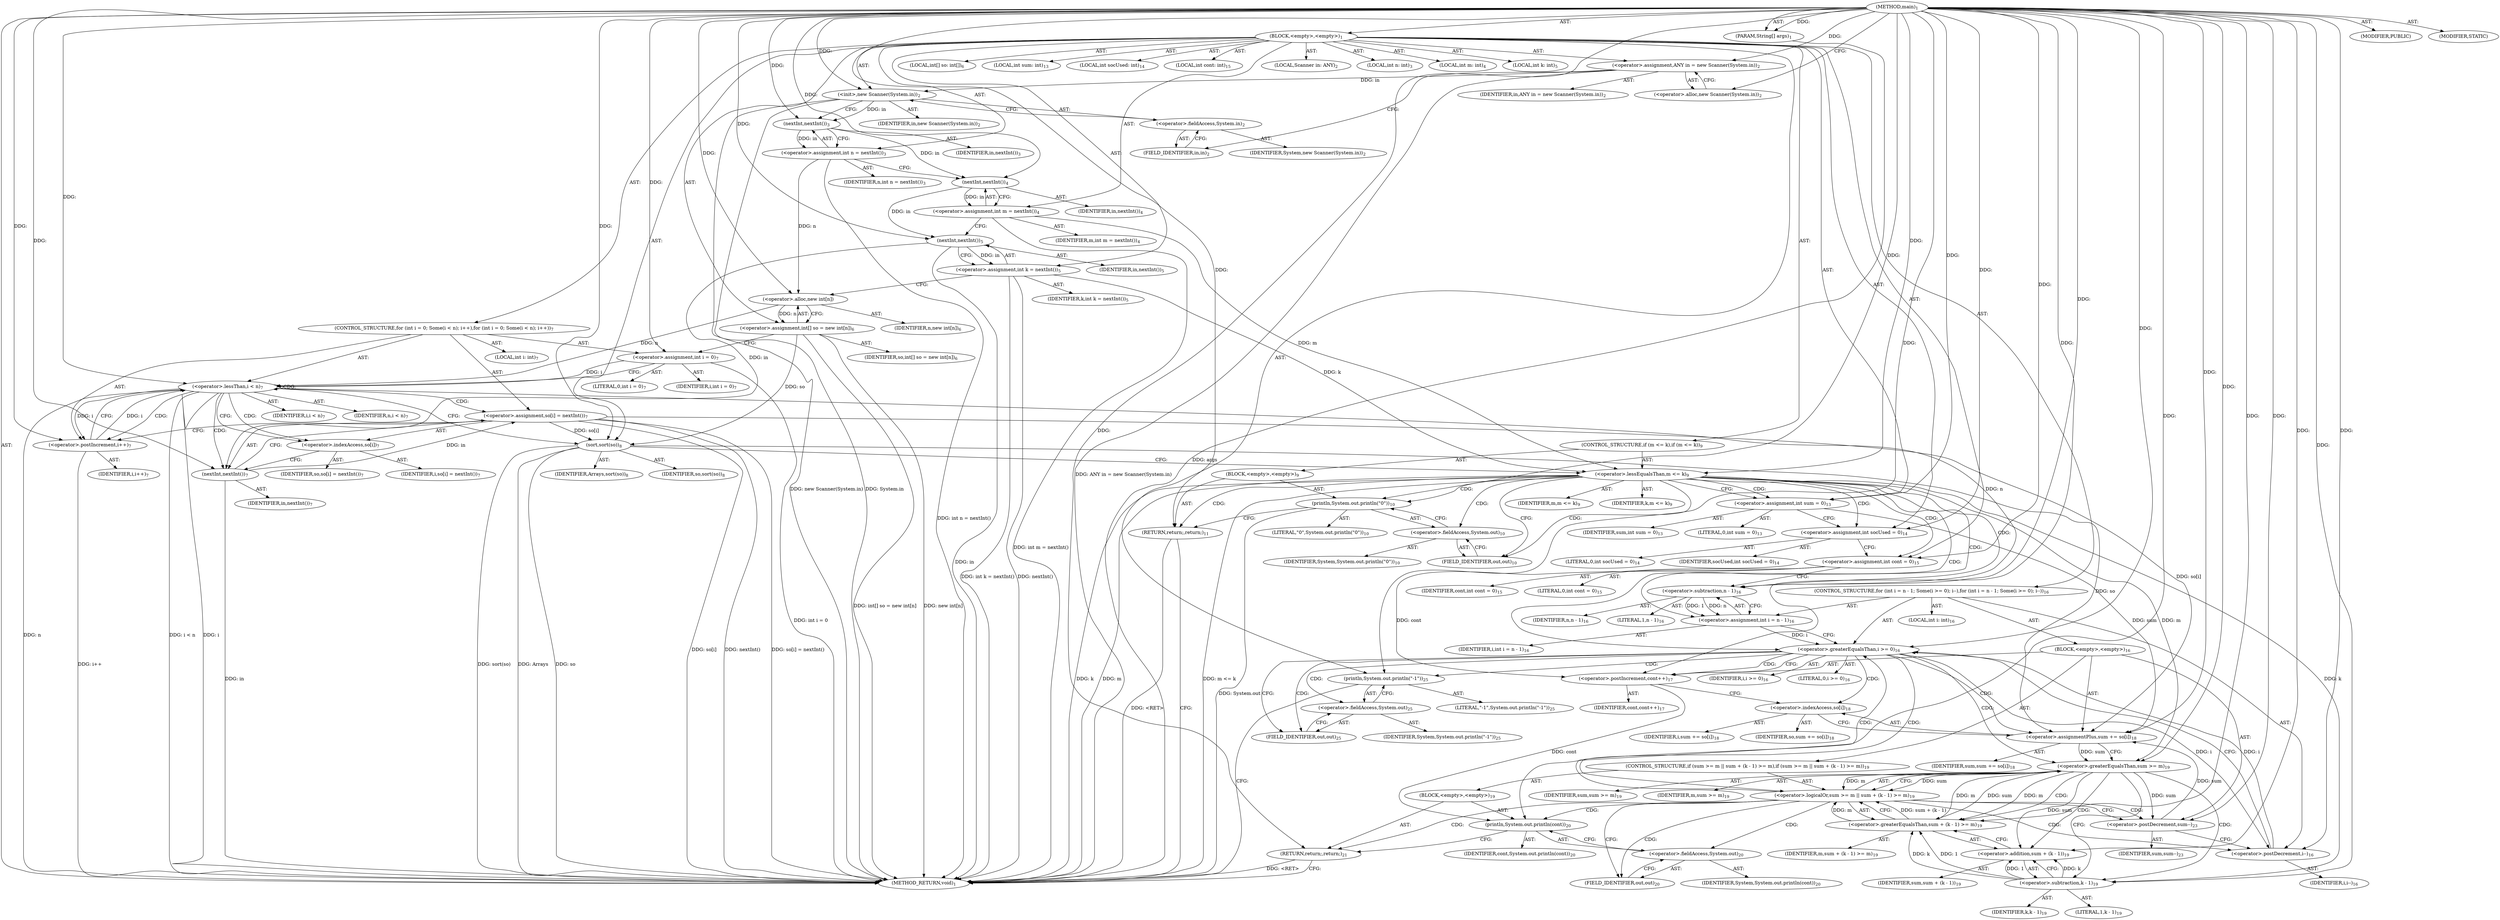 digraph "main" {  
"19" [label = <(METHOD,main)<SUB>1</SUB>> ]
"20" [label = <(PARAM,String[] args)<SUB>1</SUB>> ]
"21" [label = <(BLOCK,&lt;empty&gt;,&lt;empty&gt;)<SUB>1</SUB>> ]
"4" [label = <(LOCAL,Scanner in: ANY)<SUB>2</SUB>> ]
"22" [label = <(&lt;operator&gt;.assignment,ANY in = new Scanner(System.in))<SUB>2</SUB>> ]
"23" [label = <(IDENTIFIER,in,ANY in = new Scanner(System.in))<SUB>2</SUB>> ]
"24" [label = <(&lt;operator&gt;.alloc,new Scanner(System.in))<SUB>2</SUB>> ]
"25" [label = <(&lt;init&gt;,new Scanner(System.in))<SUB>2</SUB>> ]
"3" [label = <(IDENTIFIER,in,new Scanner(System.in))<SUB>2</SUB>> ]
"26" [label = <(&lt;operator&gt;.fieldAccess,System.in)<SUB>2</SUB>> ]
"27" [label = <(IDENTIFIER,System,new Scanner(System.in))<SUB>2</SUB>> ]
"28" [label = <(FIELD_IDENTIFIER,in,in)<SUB>2</SUB>> ]
"29" [label = <(LOCAL,int n: int)<SUB>3</SUB>> ]
"30" [label = <(&lt;operator&gt;.assignment,int n = nextInt())<SUB>3</SUB>> ]
"31" [label = <(IDENTIFIER,n,int n = nextInt())<SUB>3</SUB>> ]
"32" [label = <(nextInt,nextInt())<SUB>3</SUB>> ]
"33" [label = <(IDENTIFIER,in,nextInt())<SUB>3</SUB>> ]
"34" [label = <(LOCAL,int m: int)<SUB>4</SUB>> ]
"35" [label = <(&lt;operator&gt;.assignment,int m = nextInt())<SUB>4</SUB>> ]
"36" [label = <(IDENTIFIER,m,int m = nextInt())<SUB>4</SUB>> ]
"37" [label = <(nextInt,nextInt())<SUB>4</SUB>> ]
"38" [label = <(IDENTIFIER,in,nextInt())<SUB>4</SUB>> ]
"39" [label = <(LOCAL,int k: int)<SUB>5</SUB>> ]
"40" [label = <(&lt;operator&gt;.assignment,int k = nextInt())<SUB>5</SUB>> ]
"41" [label = <(IDENTIFIER,k,int k = nextInt())<SUB>5</SUB>> ]
"42" [label = <(nextInt,nextInt())<SUB>5</SUB>> ]
"43" [label = <(IDENTIFIER,in,nextInt())<SUB>5</SUB>> ]
"44" [label = <(LOCAL,int[] so: int[])<SUB>6</SUB>> ]
"45" [label = <(&lt;operator&gt;.assignment,int[] so = new int[n])<SUB>6</SUB>> ]
"46" [label = <(IDENTIFIER,so,int[] so = new int[n])<SUB>6</SUB>> ]
"47" [label = <(&lt;operator&gt;.alloc,new int[n])> ]
"48" [label = <(IDENTIFIER,n,new int[n])<SUB>6</SUB>> ]
"49" [label = <(CONTROL_STRUCTURE,for (int i = 0; Some(i &lt; n); i++),for (int i = 0; Some(i &lt; n); i++))<SUB>7</SUB>> ]
"50" [label = <(LOCAL,int i: int)<SUB>7</SUB>> ]
"51" [label = <(&lt;operator&gt;.assignment,int i = 0)<SUB>7</SUB>> ]
"52" [label = <(IDENTIFIER,i,int i = 0)<SUB>7</SUB>> ]
"53" [label = <(LITERAL,0,int i = 0)<SUB>7</SUB>> ]
"54" [label = <(&lt;operator&gt;.lessThan,i &lt; n)<SUB>7</SUB>> ]
"55" [label = <(IDENTIFIER,i,i &lt; n)<SUB>7</SUB>> ]
"56" [label = <(IDENTIFIER,n,i &lt; n)<SUB>7</SUB>> ]
"57" [label = <(&lt;operator&gt;.postIncrement,i++)<SUB>7</SUB>> ]
"58" [label = <(IDENTIFIER,i,i++)<SUB>7</SUB>> ]
"59" [label = <(&lt;operator&gt;.assignment,so[i] = nextInt())<SUB>7</SUB>> ]
"60" [label = <(&lt;operator&gt;.indexAccess,so[i])<SUB>7</SUB>> ]
"61" [label = <(IDENTIFIER,so,so[i] = nextInt())<SUB>7</SUB>> ]
"62" [label = <(IDENTIFIER,i,so[i] = nextInt())<SUB>7</SUB>> ]
"63" [label = <(nextInt,nextInt())<SUB>7</SUB>> ]
"64" [label = <(IDENTIFIER,in,nextInt())<SUB>7</SUB>> ]
"65" [label = <(sort,sort(so))<SUB>8</SUB>> ]
"66" [label = <(IDENTIFIER,Arrays,sort(so))<SUB>8</SUB>> ]
"67" [label = <(IDENTIFIER,so,sort(so))<SUB>8</SUB>> ]
"68" [label = <(CONTROL_STRUCTURE,if (m &lt;= k),if (m &lt;= k))<SUB>9</SUB>> ]
"69" [label = <(&lt;operator&gt;.lessEqualsThan,m &lt;= k)<SUB>9</SUB>> ]
"70" [label = <(IDENTIFIER,m,m &lt;= k)<SUB>9</SUB>> ]
"71" [label = <(IDENTIFIER,k,m &lt;= k)<SUB>9</SUB>> ]
"72" [label = <(BLOCK,&lt;empty&gt;,&lt;empty&gt;)<SUB>9</SUB>> ]
"73" [label = <(println,System.out.println(&quot;0&quot;))<SUB>10</SUB>> ]
"74" [label = <(&lt;operator&gt;.fieldAccess,System.out)<SUB>10</SUB>> ]
"75" [label = <(IDENTIFIER,System,System.out.println(&quot;0&quot;))<SUB>10</SUB>> ]
"76" [label = <(FIELD_IDENTIFIER,out,out)<SUB>10</SUB>> ]
"77" [label = <(LITERAL,&quot;0&quot;,System.out.println(&quot;0&quot;))<SUB>10</SUB>> ]
"78" [label = <(RETURN,return;,return;)<SUB>11</SUB>> ]
"79" [label = <(LOCAL,int sum: int)<SUB>13</SUB>> ]
"80" [label = <(&lt;operator&gt;.assignment,int sum = 0)<SUB>13</SUB>> ]
"81" [label = <(IDENTIFIER,sum,int sum = 0)<SUB>13</SUB>> ]
"82" [label = <(LITERAL,0,int sum = 0)<SUB>13</SUB>> ]
"83" [label = <(LOCAL,int socUsed: int)<SUB>14</SUB>> ]
"84" [label = <(&lt;operator&gt;.assignment,int socUsed = 0)<SUB>14</SUB>> ]
"85" [label = <(IDENTIFIER,socUsed,int socUsed = 0)<SUB>14</SUB>> ]
"86" [label = <(LITERAL,0,int socUsed = 0)<SUB>14</SUB>> ]
"87" [label = <(LOCAL,int cont: int)<SUB>15</SUB>> ]
"88" [label = <(&lt;operator&gt;.assignment,int cont = 0)<SUB>15</SUB>> ]
"89" [label = <(IDENTIFIER,cont,int cont = 0)<SUB>15</SUB>> ]
"90" [label = <(LITERAL,0,int cont = 0)<SUB>15</SUB>> ]
"91" [label = <(CONTROL_STRUCTURE,for (int i = n - 1; Some(i &gt;= 0); i--),for (int i = n - 1; Some(i &gt;= 0); i--))<SUB>16</SUB>> ]
"92" [label = <(LOCAL,int i: int)<SUB>16</SUB>> ]
"93" [label = <(&lt;operator&gt;.assignment,int i = n - 1)<SUB>16</SUB>> ]
"94" [label = <(IDENTIFIER,i,int i = n - 1)<SUB>16</SUB>> ]
"95" [label = <(&lt;operator&gt;.subtraction,n - 1)<SUB>16</SUB>> ]
"96" [label = <(IDENTIFIER,n,n - 1)<SUB>16</SUB>> ]
"97" [label = <(LITERAL,1,n - 1)<SUB>16</SUB>> ]
"98" [label = <(&lt;operator&gt;.greaterEqualsThan,i &gt;= 0)<SUB>16</SUB>> ]
"99" [label = <(IDENTIFIER,i,i &gt;= 0)<SUB>16</SUB>> ]
"100" [label = <(LITERAL,0,i &gt;= 0)<SUB>16</SUB>> ]
"101" [label = <(&lt;operator&gt;.postDecrement,i--)<SUB>16</SUB>> ]
"102" [label = <(IDENTIFIER,i,i--)<SUB>16</SUB>> ]
"103" [label = <(BLOCK,&lt;empty&gt;,&lt;empty&gt;)<SUB>16</SUB>> ]
"104" [label = <(&lt;operator&gt;.postIncrement,cont++)<SUB>17</SUB>> ]
"105" [label = <(IDENTIFIER,cont,cont++)<SUB>17</SUB>> ]
"106" [label = <(&lt;operator&gt;.assignmentPlus,sum += so[i])<SUB>18</SUB>> ]
"107" [label = <(IDENTIFIER,sum,sum += so[i])<SUB>18</SUB>> ]
"108" [label = <(&lt;operator&gt;.indexAccess,so[i])<SUB>18</SUB>> ]
"109" [label = <(IDENTIFIER,so,sum += so[i])<SUB>18</SUB>> ]
"110" [label = <(IDENTIFIER,i,sum += so[i])<SUB>18</SUB>> ]
"111" [label = <(CONTROL_STRUCTURE,if (sum &gt;= m || sum + (k - 1) &gt;= m),if (sum &gt;= m || sum + (k - 1) &gt;= m))<SUB>19</SUB>> ]
"112" [label = <(&lt;operator&gt;.logicalOr,sum &gt;= m || sum + (k - 1) &gt;= m)<SUB>19</SUB>> ]
"113" [label = <(&lt;operator&gt;.greaterEqualsThan,sum &gt;= m)<SUB>19</SUB>> ]
"114" [label = <(IDENTIFIER,sum,sum &gt;= m)<SUB>19</SUB>> ]
"115" [label = <(IDENTIFIER,m,sum &gt;= m)<SUB>19</SUB>> ]
"116" [label = <(&lt;operator&gt;.greaterEqualsThan,sum + (k - 1) &gt;= m)<SUB>19</SUB>> ]
"117" [label = <(&lt;operator&gt;.addition,sum + (k - 1))<SUB>19</SUB>> ]
"118" [label = <(IDENTIFIER,sum,sum + (k - 1))<SUB>19</SUB>> ]
"119" [label = <(&lt;operator&gt;.subtraction,k - 1)<SUB>19</SUB>> ]
"120" [label = <(IDENTIFIER,k,k - 1)<SUB>19</SUB>> ]
"121" [label = <(LITERAL,1,k - 1)<SUB>19</SUB>> ]
"122" [label = <(IDENTIFIER,m,sum + (k - 1) &gt;= m)<SUB>19</SUB>> ]
"123" [label = <(BLOCK,&lt;empty&gt;,&lt;empty&gt;)<SUB>19</SUB>> ]
"124" [label = <(println,System.out.println(cont))<SUB>20</SUB>> ]
"125" [label = <(&lt;operator&gt;.fieldAccess,System.out)<SUB>20</SUB>> ]
"126" [label = <(IDENTIFIER,System,System.out.println(cont))<SUB>20</SUB>> ]
"127" [label = <(FIELD_IDENTIFIER,out,out)<SUB>20</SUB>> ]
"128" [label = <(IDENTIFIER,cont,System.out.println(cont))<SUB>20</SUB>> ]
"129" [label = <(RETURN,return;,return;)<SUB>21</SUB>> ]
"130" [label = <(&lt;operator&gt;.postDecrement,sum--)<SUB>23</SUB>> ]
"131" [label = <(IDENTIFIER,sum,sum--)<SUB>23</SUB>> ]
"132" [label = <(println,System.out.println(&quot;-1&quot;))<SUB>25</SUB>> ]
"133" [label = <(&lt;operator&gt;.fieldAccess,System.out)<SUB>25</SUB>> ]
"134" [label = <(IDENTIFIER,System,System.out.println(&quot;-1&quot;))<SUB>25</SUB>> ]
"135" [label = <(FIELD_IDENTIFIER,out,out)<SUB>25</SUB>> ]
"136" [label = <(LITERAL,&quot;-1&quot;,System.out.println(&quot;-1&quot;))<SUB>25</SUB>> ]
"137" [label = <(MODIFIER,PUBLIC)> ]
"138" [label = <(MODIFIER,STATIC)> ]
"139" [label = <(METHOD_RETURN,void)<SUB>1</SUB>> ]
  "19" -> "20"  [ label = "AST: "] 
  "19" -> "21"  [ label = "AST: "] 
  "19" -> "137"  [ label = "AST: "] 
  "19" -> "138"  [ label = "AST: "] 
  "19" -> "139"  [ label = "AST: "] 
  "21" -> "4"  [ label = "AST: "] 
  "21" -> "22"  [ label = "AST: "] 
  "21" -> "25"  [ label = "AST: "] 
  "21" -> "29"  [ label = "AST: "] 
  "21" -> "30"  [ label = "AST: "] 
  "21" -> "34"  [ label = "AST: "] 
  "21" -> "35"  [ label = "AST: "] 
  "21" -> "39"  [ label = "AST: "] 
  "21" -> "40"  [ label = "AST: "] 
  "21" -> "44"  [ label = "AST: "] 
  "21" -> "45"  [ label = "AST: "] 
  "21" -> "49"  [ label = "AST: "] 
  "21" -> "65"  [ label = "AST: "] 
  "21" -> "68"  [ label = "AST: "] 
  "21" -> "79"  [ label = "AST: "] 
  "21" -> "80"  [ label = "AST: "] 
  "21" -> "83"  [ label = "AST: "] 
  "21" -> "84"  [ label = "AST: "] 
  "21" -> "87"  [ label = "AST: "] 
  "21" -> "88"  [ label = "AST: "] 
  "21" -> "91"  [ label = "AST: "] 
  "21" -> "132"  [ label = "AST: "] 
  "22" -> "23"  [ label = "AST: "] 
  "22" -> "24"  [ label = "AST: "] 
  "25" -> "3"  [ label = "AST: "] 
  "25" -> "26"  [ label = "AST: "] 
  "26" -> "27"  [ label = "AST: "] 
  "26" -> "28"  [ label = "AST: "] 
  "30" -> "31"  [ label = "AST: "] 
  "30" -> "32"  [ label = "AST: "] 
  "32" -> "33"  [ label = "AST: "] 
  "35" -> "36"  [ label = "AST: "] 
  "35" -> "37"  [ label = "AST: "] 
  "37" -> "38"  [ label = "AST: "] 
  "40" -> "41"  [ label = "AST: "] 
  "40" -> "42"  [ label = "AST: "] 
  "42" -> "43"  [ label = "AST: "] 
  "45" -> "46"  [ label = "AST: "] 
  "45" -> "47"  [ label = "AST: "] 
  "47" -> "48"  [ label = "AST: "] 
  "49" -> "50"  [ label = "AST: "] 
  "49" -> "51"  [ label = "AST: "] 
  "49" -> "54"  [ label = "AST: "] 
  "49" -> "57"  [ label = "AST: "] 
  "49" -> "59"  [ label = "AST: "] 
  "51" -> "52"  [ label = "AST: "] 
  "51" -> "53"  [ label = "AST: "] 
  "54" -> "55"  [ label = "AST: "] 
  "54" -> "56"  [ label = "AST: "] 
  "57" -> "58"  [ label = "AST: "] 
  "59" -> "60"  [ label = "AST: "] 
  "59" -> "63"  [ label = "AST: "] 
  "60" -> "61"  [ label = "AST: "] 
  "60" -> "62"  [ label = "AST: "] 
  "63" -> "64"  [ label = "AST: "] 
  "65" -> "66"  [ label = "AST: "] 
  "65" -> "67"  [ label = "AST: "] 
  "68" -> "69"  [ label = "AST: "] 
  "68" -> "72"  [ label = "AST: "] 
  "69" -> "70"  [ label = "AST: "] 
  "69" -> "71"  [ label = "AST: "] 
  "72" -> "73"  [ label = "AST: "] 
  "72" -> "78"  [ label = "AST: "] 
  "73" -> "74"  [ label = "AST: "] 
  "73" -> "77"  [ label = "AST: "] 
  "74" -> "75"  [ label = "AST: "] 
  "74" -> "76"  [ label = "AST: "] 
  "80" -> "81"  [ label = "AST: "] 
  "80" -> "82"  [ label = "AST: "] 
  "84" -> "85"  [ label = "AST: "] 
  "84" -> "86"  [ label = "AST: "] 
  "88" -> "89"  [ label = "AST: "] 
  "88" -> "90"  [ label = "AST: "] 
  "91" -> "92"  [ label = "AST: "] 
  "91" -> "93"  [ label = "AST: "] 
  "91" -> "98"  [ label = "AST: "] 
  "91" -> "101"  [ label = "AST: "] 
  "91" -> "103"  [ label = "AST: "] 
  "93" -> "94"  [ label = "AST: "] 
  "93" -> "95"  [ label = "AST: "] 
  "95" -> "96"  [ label = "AST: "] 
  "95" -> "97"  [ label = "AST: "] 
  "98" -> "99"  [ label = "AST: "] 
  "98" -> "100"  [ label = "AST: "] 
  "101" -> "102"  [ label = "AST: "] 
  "103" -> "104"  [ label = "AST: "] 
  "103" -> "106"  [ label = "AST: "] 
  "103" -> "111"  [ label = "AST: "] 
  "103" -> "130"  [ label = "AST: "] 
  "104" -> "105"  [ label = "AST: "] 
  "106" -> "107"  [ label = "AST: "] 
  "106" -> "108"  [ label = "AST: "] 
  "108" -> "109"  [ label = "AST: "] 
  "108" -> "110"  [ label = "AST: "] 
  "111" -> "112"  [ label = "AST: "] 
  "111" -> "123"  [ label = "AST: "] 
  "112" -> "113"  [ label = "AST: "] 
  "112" -> "116"  [ label = "AST: "] 
  "113" -> "114"  [ label = "AST: "] 
  "113" -> "115"  [ label = "AST: "] 
  "116" -> "117"  [ label = "AST: "] 
  "116" -> "122"  [ label = "AST: "] 
  "117" -> "118"  [ label = "AST: "] 
  "117" -> "119"  [ label = "AST: "] 
  "119" -> "120"  [ label = "AST: "] 
  "119" -> "121"  [ label = "AST: "] 
  "123" -> "124"  [ label = "AST: "] 
  "123" -> "129"  [ label = "AST: "] 
  "124" -> "125"  [ label = "AST: "] 
  "124" -> "128"  [ label = "AST: "] 
  "125" -> "126"  [ label = "AST: "] 
  "125" -> "127"  [ label = "AST: "] 
  "130" -> "131"  [ label = "AST: "] 
  "132" -> "133"  [ label = "AST: "] 
  "132" -> "136"  [ label = "AST: "] 
  "133" -> "134"  [ label = "AST: "] 
  "133" -> "135"  [ label = "AST: "] 
  "22" -> "28"  [ label = "CFG: "] 
  "25" -> "32"  [ label = "CFG: "] 
  "30" -> "37"  [ label = "CFG: "] 
  "35" -> "42"  [ label = "CFG: "] 
  "40" -> "47"  [ label = "CFG: "] 
  "45" -> "51"  [ label = "CFG: "] 
  "65" -> "69"  [ label = "CFG: "] 
  "80" -> "84"  [ label = "CFG: "] 
  "84" -> "88"  [ label = "CFG: "] 
  "88" -> "95"  [ label = "CFG: "] 
  "132" -> "139"  [ label = "CFG: "] 
  "24" -> "22"  [ label = "CFG: "] 
  "26" -> "25"  [ label = "CFG: "] 
  "32" -> "30"  [ label = "CFG: "] 
  "37" -> "35"  [ label = "CFG: "] 
  "42" -> "40"  [ label = "CFG: "] 
  "47" -> "45"  [ label = "CFG: "] 
  "51" -> "54"  [ label = "CFG: "] 
  "54" -> "60"  [ label = "CFG: "] 
  "54" -> "65"  [ label = "CFG: "] 
  "57" -> "54"  [ label = "CFG: "] 
  "59" -> "57"  [ label = "CFG: "] 
  "69" -> "76"  [ label = "CFG: "] 
  "69" -> "80"  [ label = "CFG: "] 
  "93" -> "98"  [ label = "CFG: "] 
  "98" -> "104"  [ label = "CFG: "] 
  "98" -> "135"  [ label = "CFG: "] 
  "101" -> "98"  [ label = "CFG: "] 
  "133" -> "132"  [ label = "CFG: "] 
  "28" -> "26"  [ label = "CFG: "] 
  "60" -> "63"  [ label = "CFG: "] 
  "63" -> "59"  [ label = "CFG: "] 
  "73" -> "78"  [ label = "CFG: "] 
  "78" -> "139"  [ label = "CFG: "] 
  "95" -> "93"  [ label = "CFG: "] 
  "104" -> "108"  [ label = "CFG: "] 
  "106" -> "113"  [ label = "CFG: "] 
  "130" -> "101"  [ label = "CFG: "] 
  "135" -> "133"  [ label = "CFG: "] 
  "74" -> "73"  [ label = "CFG: "] 
  "108" -> "106"  [ label = "CFG: "] 
  "112" -> "127"  [ label = "CFG: "] 
  "112" -> "130"  [ label = "CFG: "] 
  "76" -> "74"  [ label = "CFG: "] 
  "113" -> "112"  [ label = "CFG: "] 
  "113" -> "119"  [ label = "CFG: "] 
  "116" -> "112"  [ label = "CFG: "] 
  "124" -> "129"  [ label = "CFG: "] 
  "129" -> "139"  [ label = "CFG: "] 
  "117" -> "116"  [ label = "CFG: "] 
  "125" -> "124"  [ label = "CFG: "] 
  "119" -> "117"  [ label = "CFG: "] 
  "127" -> "125"  [ label = "CFG: "] 
  "19" -> "24"  [ label = "CFG: "] 
  "78" -> "139"  [ label = "DDG: &lt;RET&gt;"] 
  "129" -> "139"  [ label = "DDG: &lt;RET&gt;"] 
  "20" -> "139"  [ label = "DDG: args"] 
  "22" -> "139"  [ label = "DDG: ANY in = new Scanner(System.in)"] 
  "25" -> "139"  [ label = "DDG: System.in"] 
  "25" -> "139"  [ label = "DDG: new Scanner(System.in)"] 
  "30" -> "139"  [ label = "DDG: int n = nextInt()"] 
  "35" -> "139"  [ label = "DDG: int m = nextInt()"] 
  "42" -> "139"  [ label = "DDG: in"] 
  "40" -> "139"  [ label = "DDG: nextInt()"] 
  "40" -> "139"  [ label = "DDG: int k = nextInt()"] 
  "45" -> "139"  [ label = "DDG: new int[n]"] 
  "45" -> "139"  [ label = "DDG: int[] so = new int[n]"] 
  "51" -> "139"  [ label = "DDG: int i = 0"] 
  "54" -> "139"  [ label = "DDG: i"] 
  "54" -> "139"  [ label = "DDG: n"] 
  "54" -> "139"  [ label = "DDG: i &lt; n"] 
  "65" -> "139"  [ label = "DDG: so"] 
  "65" -> "139"  [ label = "DDG: sort(so)"] 
  "69" -> "139"  [ label = "DDG: m"] 
  "69" -> "139"  [ label = "DDG: k"] 
  "69" -> "139"  [ label = "DDG: m &lt;= k"] 
  "73" -> "139"  [ label = "DDG: System.out"] 
  "59" -> "139"  [ label = "DDG: so[i]"] 
  "63" -> "139"  [ label = "DDG: in"] 
  "59" -> "139"  [ label = "DDG: nextInt()"] 
  "59" -> "139"  [ label = "DDG: so[i] = nextInt()"] 
  "57" -> "139"  [ label = "DDG: i++"] 
  "65" -> "139"  [ label = "DDG: Arrays"] 
  "19" -> "20"  [ label = "DDG: "] 
  "19" -> "22"  [ label = "DDG: "] 
  "32" -> "30"  [ label = "DDG: in"] 
  "37" -> "35"  [ label = "DDG: in"] 
  "42" -> "40"  [ label = "DDG: in"] 
  "47" -> "45"  [ label = "DDG: n"] 
  "19" -> "80"  [ label = "DDG: "] 
  "19" -> "84"  [ label = "DDG: "] 
  "19" -> "88"  [ label = "DDG: "] 
  "22" -> "25"  [ label = "DDG: in"] 
  "19" -> "25"  [ label = "DDG: "] 
  "19" -> "51"  [ label = "DDG: "] 
  "63" -> "59"  [ label = "DDG: in"] 
  "19" -> "65"  [ label = "DDG: "] 
  "45" -> "65"  [ label = "DDG: so"] 
  "59" -> "65"  [ label = "DDG: so[i]"] 
  "95" -> "93"  [ label = "DDG: n"] 
  "95" -> "93"  [ label = "DDG: 1"] 
  "19" -> "132"  [ label = "DDG: "] 
  "25" -> "32"  [ label = "DDG: in"] 
  "19" -> "32"  [ label = "DDG: "] 
  "32" -> "37"  [ label = "DDG: in"] 
  "19" -> "37"  [ label = "DDG: "] 
  "37" -> "42"  [ label = "DDG: in"] 
  "19" -> "42"  [ label = "DDG: "] 
  "30" -> "47"  [ label = "DDG: n"] 
  "19" -> "47"  [ label = "DDG: "] 
  "51" -> "54"  [ label = "DDG: i"] 
  "57" -> "54"  [ label = "DDG: i"] 
  "19" -> "54"  [ label = "DDG: "] 
  "47" -> "54"  [ label = "DDG: n"] 
  "54" -> "57"  [ label = "DDG: i"] 
  "19" -> "57"  [ label = "DDG: "] 
  "35" -> "69"  [ label = "DDG: m"] 
  "19" -> "69"  [ label = "DDG: "] 
  "40" -> "69"  [ label = "DDG: k"] 
  "19" -> "78"  [ label = "DDG: "] 
  "93" -> "98"  [ label = "DDG: i"] 
  "101" -> "98"  [ label = "DDG: i"] 
  "19" -> "98"  [ label = "DDG: "] 
  "98" -> "101"  [ label = "DDG: i"] 
  "19" -> "101"  [ label = "DDG: "] 
  "65" -> "106"  [ label = "DDG: so"] 
  "59" -> "106"  [ label = "DDG: so[i]"] 
  "42" -> "63"  [ label = "DDG: in"] 
  "19" -> "63"  [ label = "DDG: "] 
  "19" -> "73"  [ label = "DDG: "] 
  "54" -> "95"  [ label = "DDG: n"] 
  "19" -> "95"  [ label = "DDG: "] 
  "88" -> "104"  [ label = "DDG: cont"] 
  "19" -> "104"  [ label = "DDG: "] 
  "80" -> "106"  [ label = "DDG: sum"] 
  "130" -> "106"  [ label = "DDG: sum"] 
  "19" -> "106"  [ label = "DDG: "] 
  "113" -> "130"  [ label = "DDG: sum"] 
  "19" -> "130"  [ label = "DDG: "] 
  "113" -> "112"  [ label = "DDG: sum"] 
  "113" -> "112"  [ label = "DDG: m"] 
  "116" -> "112"  [ label = "DDG: sum + (k - 1)"] 
  "116" -> "112"  [ label = "DDG: m"] 
  "19" -> "129"  [ label = "DDG: "] 
  "106" -> "113"  [ label = "DDG: sum"] 
  "19" -> "113"  [ label = "DDG: "] 
  "69" -> "113"  [ label = "DDG: m"] 
  "116" -> "113"  [ label = "DDG: m"] 
  "113" -> "116"  [ label = "DDG: sum"] 
  "19" -> "116"  [ label = "DDG: "] 
  "119" -> "116"  [ label = "DDG: k"] 
  "119" -> "116"  [ label = "DDG: 1"] 
  "113" -> "116"  [ label = "DDG: m"] 
  "104" -> "124"  [ label = "DDG: cont"] 
  "19" -> "124"  [ label = "DDG: "] 
  "113" -> "117"  [ label = "DDG: sum"] 
  "19" -> "117"  [ label = "DDG: "] 
  "119" -> "117"  [ label = "DDG: k"] 
  "119" -> "117"  [ label = "DDG: 1"] 
  "69" -> "119"  [ label = "DDG: k"] 
  "19" -> "119"  [ label = "DDG: "] 
  "54" -> "60"  [ label = "CDG: "] 
  "54" -> "57"  [ label = "CDG: "] 
  "54" -> "59"  [ label = "CDG: "] 
  "54" -> "54"  [ label = "CDG: "] 
  "54" -> "63"  [ label = "CDG: "] 
  "69" -> "73"  [ label = "CDG: "] 
  "69" -> "98"  [ label = "CDG: "] 
  "69" -> "84"  [ label = "CDG: "] 
  "69" -> "74"  [ label = "CDG: "] 
  "69" -> "95"  [ label = "CDG: "] 
  "69" -> "76"  [ label = "CDG: "] 
  "69" -> "93"  [ label = "CDG: "] 
  "69" -> "80"  [ label = "CDG: "] 
  "69" -> "88"  [ label = "CDG: "] 
  "69" -> "78"  [ label = "CDG: "] 
  "98" -> "113"  [ label = "CDG: "] 
  "98" -> "132"  [ label = "CDG: "] 
  "98" -> "104"  [ label = "CDG: "] 
  "98" -> "106"  [ label = "CDG: "] 
  "98" -> "112"  [ label = "CDG: "] 
  "98" -> "135"  [ label = "CDG: "] 
  "98" -> "108"  [ label = "CDG: "] 
  "98" -> "133"  [ label = "CDG: "] 
  "112" -> "98"  [ label = "CDG: "] 
  "112" -> "129"  [ label = "CDG: "] 
  "112" -> "101"  [ label = "CDG: "] 
  "112" -> "130"  [ label = "CDG: "] 
  "112" -> "127"  [ label = "CDG: "] 
  "112" -> "124"  [ label = "CDG: "] 
  "112" -> "125"  [ label = "CDG: "] 
  "113" -> "116"  [ label = "CDG: "] 
  "113" -> "119"  [ label = "CDG: "] 
  "113" -> "117"  [ label = "CDG: "] 
}
